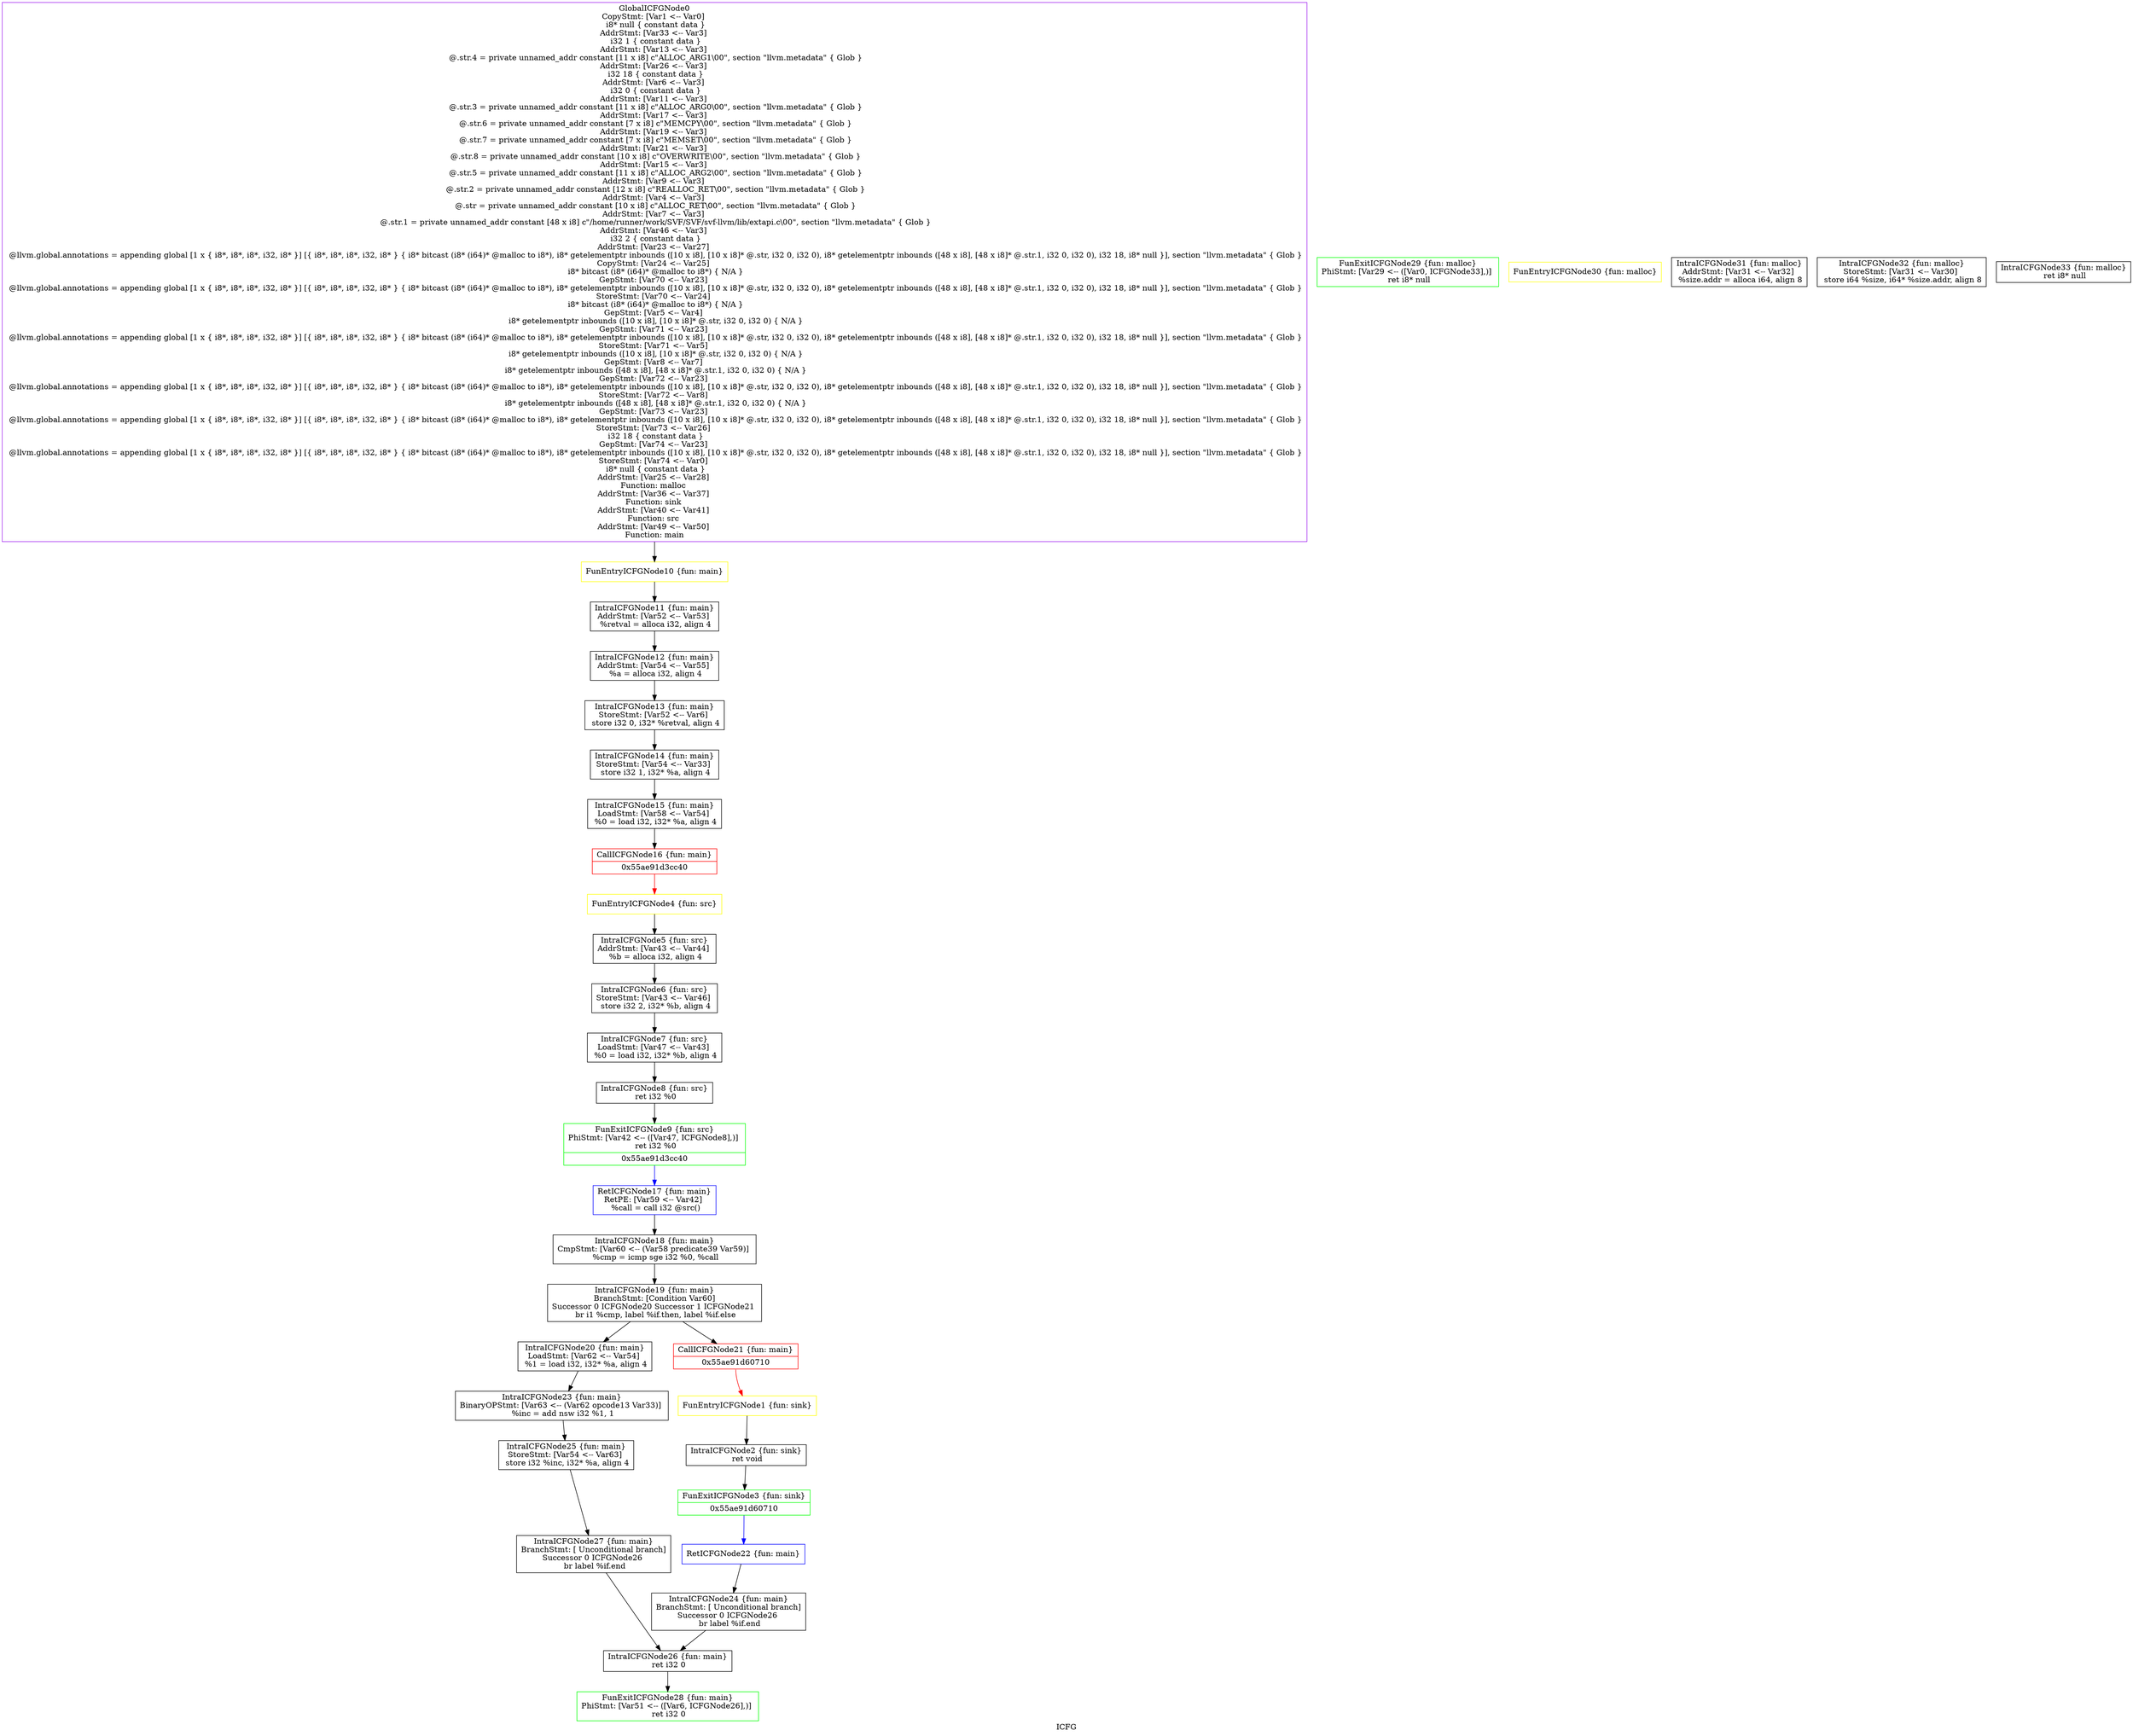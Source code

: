 digraph "ICFG" {
	label="ICFG";

	Node0x55ae91d4fc40 [shape=record,color=purple,label="{GlobalICFGNode0\nCopyStmt: [Var1 \<-- Var0]  \n i8* null \{ constant data \}\nAddrStmt: [Var33 \<-- Var3]  \n i32 1 \{ constant data \}\nAddrStmt: [Var13 \<-- Var3]  \n @.str.4 = private unnamed_addr constant [11 x i8] c\"ALLOC_ARG1\\00\", section \"llvm.metadata\" \{ Glob  \}\nAddrStmt: [Var26 \<-- Var3]  \n i32 18 \{ constant data \}\nAddrStmt: [Var6 \<-- Var3]  \n i32 0 \{ constant data \}\nAddrStmt: [Var11 \<-- Var3]  \n @.str.3 = private unnamed_addr constant [11 x i8] c\"ALLOC_ARG0\\00\", section \"llvm.metadata\" \{ Glob  \}\nAddrStmt: [Var17 \<-- Var3]  \n @.str.6 = private unnamed_addr constant [7 x i8] c\"MEMCPY\\00\", section \"llvm.metadata\" \{ Glob  \}\nAddrStmt: [Var19 \<-- Var3]  \n @.str.7 = private unnamed_addr constant [7 x i8] c\"MEMSET\\00\", section \"llvm.metadata\" \{ Glob  \}\nAddrStmt: [Var21 \<-- Var3]  \n @.str.8 = private unnamed_addr constant [10 x i8] c\"OVERWRITE\\00\", section \"llvm.metadata\" \{ Glob  \}\nAddrStmt: [Var15 \<-- Var3]  \n @.str.5 = private unnamed_addr constant [11 x i8] c\"ALLOC_ARG2\\00\", section \"llvm.metadata\" \{ Glob  \}\nAddrStmt: [Var9 \<-- Var3]  \n @.str.2 = private unnamed_addr constant [12 x i8] c\"REALLOC_RET\\00\", section \"llvm.metadata\" \{ Glob  \}\nAddrStmt: [Var4 \<-- Var3]  \n @.str = private unnamed_addr constant [10 x i8] c\"ALLOC_RET\\00\", section \"llvm.metadata\" \{ Glob  \}\nAddrStmt: [Var7 \<-- Var3]  \n @.str.1 = private unnamed_addr constant [48 x i8] c\"/home/runner/work/SVF/SVF/svf-llvm/lib/extapi.c\\00\", section \"llvm.metadata\" \{ Glob  \}\nAddrStmt: [Var46 \<-- Var3]  \n i32 2 \{ constant data \}\nAddrStmt: [Var23 \<-- Var27]  \n @llvm.global.annotations = appending global [1 x \{ i8*, i8*, i8*, i32, i8* \}] [\{ i8*, i8*, i8*, i32, i8* \} \{ i8* bitcast (i8* (i64)* @malloc to i8*), i8* getelementptr inbounds ([10 x i8], [10 x i8]* @.str, i32 0, i32 0), i8* getelementptr inbounds ([48 x i8], [48 x i8]* @.str.1, i32 0, i32 0), i32 18, i8* null \}], section \"llvm.metadata\" \{ Glob  \}\nCopyStmt: [Var24 \<-- Var25]  \n i8* bitcast (i8* (i64)* @malloc to i8*) \{ N/A \}\nGepStmt: [Var70 \<-- Var23]  \n @llvm.global.annotations = appending global [1 x \{ i8*, i8*, i8*, i32, i8* \}] [\{ i8*, i8*, i8*, i32, i8* \} \{ i8* bitcast (i8* (i64)* @malloc to i8*), i8* getelementptr inbounds ([10 x i8], [10 x i8]* @.str, i32 0, i32 0), i8* getelementptr inbounds ([48 x i8], [48 x i8]* @.str.1, i32 0, i32 0), i32 18, i8* null \}], section \"llvm.metadata\" \{ Glob  \}\nStoreStmt: [Var70 \<-- Var24]  \n i8* bitcast (i8* (i64)* @malloc to i8*) \{ N/A \}\nGepStmt: [Var5 \<-- Var4]  \n i8* getelementptr inbounds ([10 x i8], [10 x i8]* @.str, i32 0, i32 0) \{ N/A \}\nGepStmt: [Var71 \<-- Var23]  \n @llvm.global.annotations = appending global [1 x \{ i8*, i8*, i8*, i32, i8* \}] [\{ i8*, i8*, i8*, i32, i8* \} \{ i8* bitcast (i8* (i64)* @malloc to i8*), i8* getelementptr inbounds ([10 x i8], [10 x i8]* @.str, i32 0, i32 0), i8* getelementptr inbounds ([48 x i8], [48 x i8]* @.str.1, i32 0, i32 0), i32 18, i8* null \}], section \"llvm.metadata\" \{ Glob  \}\nStoreStmt: [Var71 \<-- Var5]  \n i8* getelementptr inbounds ([10 x i8], [10 x i8]* @.str, i32 0, i32 0) \{ N/A \}\nGepStmt: [Var8 \<-- Var7]  \n i8* getelementptr inbounds ([48 x i8], [48 x i8]* @.str.1, i32 0, i32 0) \{ N/A \}\nGepStmt: [Var72 \<-- Var23]  \n @llvm.global.annotations = appending global [1 x \{ i8*, i8*, i8*, i32, i8* \}] [\{ i8*, i8*, i8*, i32, i8* \} \{ i8* bitcast (i8* (i64)* @malloc to i8*), i8* getelementptr inbounds ([10 x i8], [10 x i8]* @.str, i32 0, i32 0), i8* getelementptr inbounds ([48 x i8], [48 x i8]* @.str.1, i32 0, i32 0), i32 18, i8* null \}], section \"llvm.metadata\" \{ Glob  \}\nStoreStmt: [Var72 \<-- Var8]  \n i8* getelementptr inbounds ([48 x i8], [48 x i8]* @.str.1, i32 0, i32 0) \{ N/A \}\nGepStmt: [Var73 \<-- Var23]  \n @llvm.global.annotations = appending global [1 x \{ i8*, i8*, i8*, i32, i8* \}] [\{ i8*, i8*, i8*, i32, i8* \} \{ i8* bitcast (i8* (i64)* @malloc to i8*), i8* getelementptr inbounds ([10 x i8], [10 x i8]* @.str, i32 0, i32 0), i8* getelementptr inbounds ([48 x i8], [48 x i8]* @.str.1, i32 0, i32 0), i32 18, i8* null \}], section \"llvm.metadata\" \{ Glob  \}\nStoreStmt: [Var73 \<-- Var26]  \n i32 18 \{ constant data \}\nGepStmt: [Var74 \<-- Var23]  \n @llvm.global.annotations = appending global [1 x \{ i8*, i8*, i8*, i32, i8* \}] [\{ i8*, i8*, i8*, i32, i8* \} \{ i8* bitcast (i8* (i64)* @malloc to i8*), i8* getelementptr inbounds ([10 x i8], [10 x i8]* @.str, i32 0, i32 0), i8* getelementptr inbounds ([48 x i8], [48 x i8]* @.str.1, i32 0, i32 0), i32 18, i8* null \}], section \"llvm.metadata\" \{ Glob  \}\nStoreStmt: [Var74 \<-- Var0]  \n i8* null \{ constant data \}\nAddrStmt: [Var25 \<-- Var28]  \nFunction: malloc \nAddrStmt: [Var36 \<-- Var37]  \nFunction: sink \nAddrStmt: [Var40 \<-- Var41]  \nFunction: src \nAddrStmt: [Var49 \<-- Var50]  \nFunction: main }"];
	Node0x55ae91d4fc40 -> Node0x55ae91d37640[style=solid];
	Node0x55ae91d67ea0 [shape=record,color=yellow,label="{FunEntryICFGNode1 \{fun: sink\}}"];
	Node0x55ae91d67ea0 -> Node0x55ae91da4c20[style=solid];
	Node0x55ae91da4c20 [shape=record,color=black,label="{IntraICFGNode2 \{fun: sink\}\n   ret void }"];
	Node0x55ae91da4c20 -> Node0x55ae91d99b70[style=solid];
	Node0x55ae91d99b70 [shape=record,color=green,label="{FunExitICFGNode3 \{fun: sink\}|{<s0>0x55ae91d60710}}"];
	Node0x55ae91d99b70:s0 -> Node0x55ae91d32ff0[style=solid,color=blue];
	Node0x55ae91d62b50 [shape=record,color=yellow,label="{FunEntryICFGNode4 \{fun: src\}}"];
	Node0x55ae91d62b50 -> Node0x55ae91d96e10[style=solid];
	Node0x55ae91d96e10 [shape=record,color=black,label="{IntraICFGNode5 \{fun: src\}\nAddrStmt: [Var43 \<-- Var44]  \n   %b = alloca i32, align 4 }"];
	Node0x55ae91d96e10 -> Node0x55ae91d9bd10[style=solid];
	Node0x55ae91d9bd10 [shape=record,color=black,label="{IntraICFGNode6 \{fun: src\}\nStoreStmt: [Var43 \<-- Var46]  \n   store i32 2, i32* %b, align 4 }"];
	Node0x55ae91d9bd10 -> Node0x55ae91d9d130[style=solid];
	Node0x55ae91d9d130 [shape=record,color=black,label="{IntraICFGNode7 \{fun: src\}\nLoadStmt: [Var47 \<-- Var43]  \n   %0 = load i32, i32* %b, align 4 }"];
	Node0x55ae91d9d130 -> Node0x55ae91d9f720[style=solid];
	Node0x55ae91d9f720 [shape=record,color=black,label="{IntraICFGNode8 \{fun: src\}\n   ret i32 %0 }"];
	Node0x55ae91d9f720 -> Node0x55ae91da0650[style=solid];
	Node0x55ae91da0650 [shape=record,color=green,label="{FunExitICFGNode9 \{fun: src\}\nPhiStmt: [Var42 \<-- ([Var47, ICFGNode8],)]  \n   ret i32 %0 |{<s0>0x55ae91d3cc40}}"];
	Node0x55ae91da0650:s0 -> Node0x55ae91d38b40[style=solid,color=blue];
	Node0x55ae91d37640 [shape=record,color=yellow,label="{FunEntryICFGNode10 \{fun: main\}}"];
	Node0x55ae91d37640 -> Node0x55ae91da1400[style=solid];
	Node0x55ae91da1400 [shape=record,color=black,label="{IntraICFGNode11 \{fun: main\}\nAddrStmt: [Var52 \<-- Var53]  \n   %retval = alloca i32, align 4 }"];
	Node0x55ae91da1400 -> Node0x55ae91da1a20[style=solid];
	Node0x55ae91da1a20 [shape=record,color=black,label="{IntraICFGNode12 \{fun: main\}\nAddrStmt: [Var54 \<-- Var55]  \n   %a = alloca i32, align 4 }"];
	Node0x55ae91da1a20 -> Node0x55ae91da2070[style=solid];
	Node0x55ae91da2070 [shape=record,color=black,label="{IntraICFGNode13 \{fun: main\}\nStoreStmt: [Var52 \<-- Var6]  \n   store i32 0, i32* %retval, align 4 }"];
	Node0x55ae91da2070 -> Node0x55ae91d73120[style=solid];
	Node0x55ae91d73120 [shape=record,color=black,label="{IntraICFGNode14 \{fun: main\}\nStoreStmt: [Var54 \<-- Var33]  \n   store i32 1, i32* %a, align 4 }"];
	Node0x55ae91d73120 -> Node0x55ae91da5280[style=solid];
	Node0x55ae91da5280 [shape=record,color=black,label="{IntraICFGNode15 \{fun: main\}\nLoadStmt: [Var58 \<-- Var54]  \n   %0 = load i32, i32* %a, align 4 }"];
	Node0x55ae91da5280 -> Node0x55ae91d9dc90[style=solid];
	Node0x55ae91d9dc90 [shape=record,color=red,label="{CallICFGNode16 \{fun: main\}|{<s0>0x55ae91d3cc40}}"];
	Node0x55ae91d9dc90:s0 -> Node0x55ae91d62b50[style=solid,color=red];
	Node0x55ae91d38b40 [shape=record,color=blue,label="{RetICFGNode17 \{fun: main\}\nRetPE: [Var59 \<-- Var42]  \n   %call = call i32 @src() }"];
	Node0x55ae91d38b40 -> Node0x55ae91da6e70[style=solid];
	Node0x55ae91da6e70 [shape=record,color=black,label="{IntraICFGNode18 \{fun: main\}\nCmpStmt: [Var60 \<-- (Var58 predicate39 Var59)]  \n   %cmp = icmp sge i32 %0, %call }"];
	Node0x55ae91da6e70 -> Node0x55ae91da81d0[style=solid];
	Node0x55ae91da81d0 [shape=record,color=black,label="{IntraICFGNode19 \{fun: main\}\nBranchStmt: [Condition Var60]\nSuccessor 0 ICFGNode20   Successor 1 ICFGNode21   \n   br i1 %cmp, label %if.then, label %if.else }"];
	Node0x55ae91da81d0 -> Node0x55ae91daa0a0[style=solid];
	Node0x55ae91da81d0 -> Node0x55ae91d9d3a0[style=solid];
	Node0x55ae91daa0a0 [shape=record,color=black,label="{IntraICFGNode20 \{fun: main\}\nLoadStmt: [Var62 \<-- Var54]  \n   %1 = load i32, i32* %a, align 4 }"];
	Node0x55ae91daa0a0 -> Node0x55ae91da82d0[style=solid];
	Node0x55ae91d9d3a0 [shape=record,color=red,label="{CallICFGNode21 \{fun: main\}|{<s0>0x55ae91d60710}}"];
	Node0x55ae91d9d3a0:s0 -> Node0x55ae91d67ea0[style=solid,color=red];
	Node0x55ae91d32ff0 [shape=record,color=blue,label="{RetICFGNode22 \{fun: main\}}"];
	Node0x55ae91d32ff0 -> Node0x55ae91da6d50[style=solid];
	Node0x55ae91da82d0 [shape=record,color=black,label="{IntraICFGNode23 \{fun: main\}\nBinaryOPStmt: [Var63 \<-- (Var62 opcode13 Var33)]  \n   %inc = add nsw i32 %1, 1 }"];
	Node0x55ae91da82d0 -> Node0x55ae91d56bf0[style=solid];
	Node0x55ae91da6d50 [shape=record,color=black,label="{IntraICFGNode24 \{fun: main\}\nBranchStmt: [ Unconditional branch]\nSuccessor 0 ICFGNode26   \n   br label %if.end }"];
	Node0x55ae91da6d50 -> Node0x55ae91da2470[style=solid];
	Node0x55ae91d56bf0 [shape=record,color=black,label="{IntraICFGNode25 \{fun: main\}\nStoreStmt: [Var54 \<-- Var63]  \n   store i32 %inc, i32* %a, align 4 }"];
	Node0x55ae91d56bf0 -> Node0x55ae91d9b290[style=solid];
	Node0x55ae91da2470 [shape=record,color=black,label="{IntraICFGNode26 \{fun: main\}\n   ret i32 0 }"];
	Node0x55ae91da2470 -> Node0x55ae91d9a950[style=solid];
	Node0x55ae91d9b290 [shape=record,color=black,label="{IntraICFGNode27 \{fun: main\}\nBranchStmt: [ Unconditional branch]\nSuccessor 0 ICFGNode26   \n   br label %if.end }"];
	Node0x55ae91d9b290 -> Node0x55ae91da2470[style=solid];
	Node0x55ae91d9a950 [shape=record,color=green,label="{FunExitICFGNode28 \{fun: main\}\nPhiStmt: [Var51 \<-- ([Var6, ICFGNode26],)]  \n   ret i32 0 }"];
	Node0x55ae91d48ff0 [shape=record,color=green,label="{FunExitICFGNode29 \{fun: malloc\}\nPhiStmt: [Var29 \<-- ([Var0, ICFGNode33],)]  \n   ret i8* null }"];
	Node0x55ae91d2a540 [shape=record,color=yellow,label="{FunEntryICFGNode30 \{fun: malloc\}}"];
	Node0x55ae91d4a520 [shape=record,color=black,label="{IntraICFGNode31 \{fun: malloc\}\nAddrStmt: [Var31 \<-- Var32]  \n   %size.addr = alloca i64, align 8 }"];
	Node0x55ae91d4c140 [shape=record,color=black,label="{IntraICFGNode32 \{fun: malloc\}\nStoreStmt: [Var31 \<-- Var30]  \n   store i64 %size, i64* %size.addr, align 8 }"];
	Node0x55ae91d4b8a0 [shape=record,color=black,label="{IntraICFGNode33 \{fun: malloc\}\n   ret i8* null }"];
}
